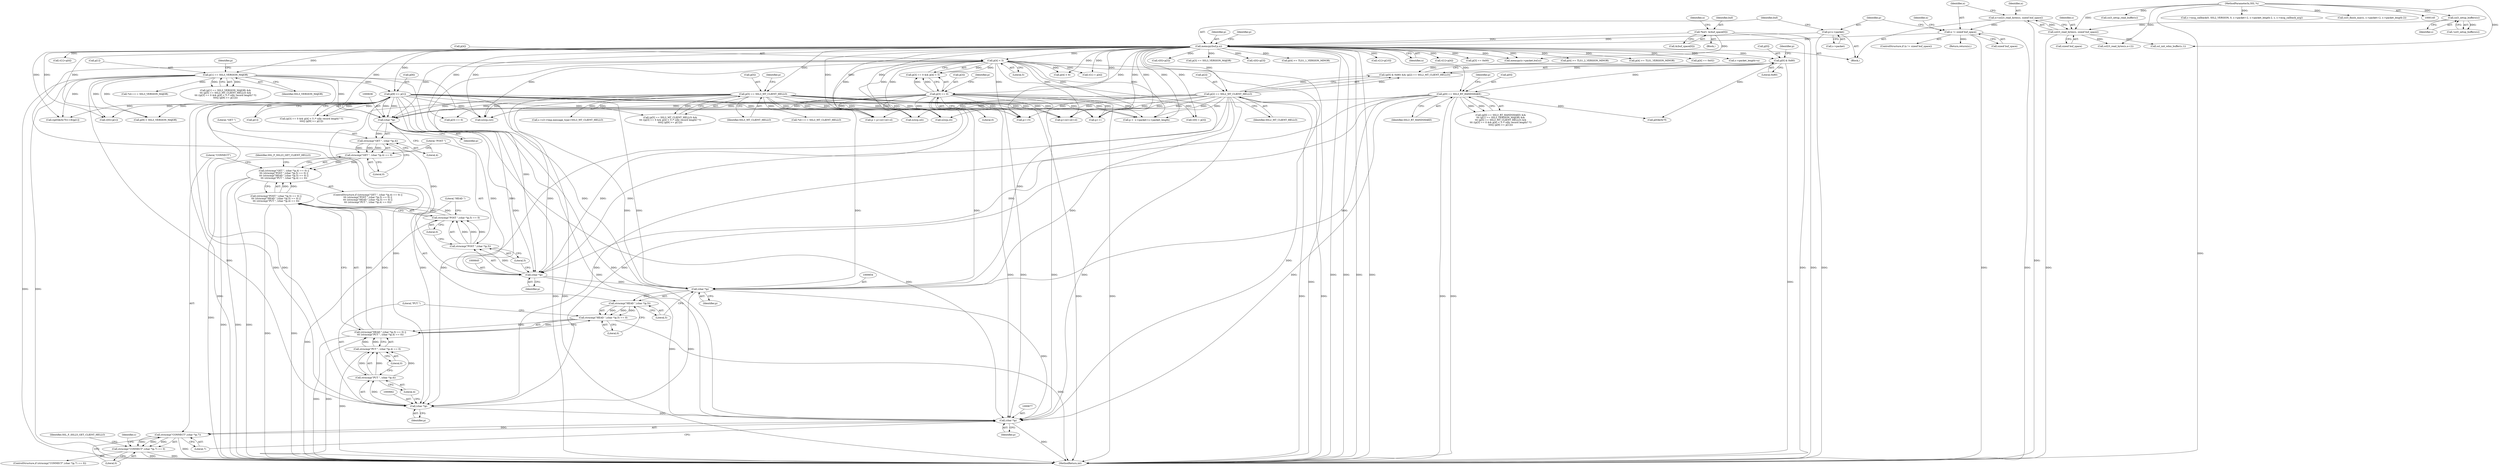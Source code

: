 digraph "0_openssl_26a59d9b46574e457870197dffa802871b4c8fc7_0@pointer" {
"1000635" [label="(Call,(char *)p)"];
"1000452" [label="(Call,p[4] < 5)"];
"1000213" [label="(Call,memcpy(buf,p,n))"];
"1000150" [label="(Call,*buf= &(buf_space[0]))"];
"1000208" [label="(Call,p=s->packet)"];
"1000202" [label="(Call,n != sizeof buf_space)"];
"1000195" [label="(Call,n=ssl23_read_bytes(s, sizeof buf_space))"];
"1000197" [label="(Call,ssl23_read_bytes(s, sizeof buf_space))"];
"1000192" [label="(Call,ssl3_setup_buffers(s))"];
"1000146" [label="(MethodParameterIn,SSL *s)"];
"1000434" [label="(Call,p[1] == SSL3_VERSION_MAJOR)"];
"1000457" [label="(Call,p[9] >= p[1])"];
"1000447" [label="(Call,p[3] == 0)"];
"1000428" [label="(Call,p[0] == SSL3_RT_HANDSHAKE)"];
"1000219" [label="(Call,p[0] & 0x80)"];
"1000224" [label="(Call,p[2] == SSL2_MT_CLIENT_HELLO)"];
"1000440" [label="(Call,p[5] == SSL3_MT_CLIENT_HELLO)"];
"1000633" [label="(Call,strncmp(\"GET \", (char *)p,4))"];
"1000632" [label="(Call,strncmp(\"GET \", (char *)p,4) == 0)"];
"1000631" [label="(Call,(strncmp(\"GET \", (char *)p,4) == 0) ||\n\t\t\t (strncmp(\"POST \",(char *)p,5) == 0) ||\n\t\t\t (strncmp(\"HEAD \",(char *)p,5) == 0) ||\n\t\t\t (strncmp(\"PUT \", (char *)p,4) == 0))"];
"1000644" [label="(Call,(char *)p)"];
"1000642" [label="(Call,strncmp(\"POST \",(char *)p,5))"];
"1000641" [label="(Call,strncmp(\"POST \",(char *)p,5) == 0)"];
"1000640" [label="(Call,(strncmp(\"POST \",(char *)p,5) == 0) ||\n\t\t\t (strncmp(\"HEAD \",(char *)p,5) == 0) ||\n\t\t\t (strncmp(\"PUT \", (char *)p,4) == 0))"];
"1000653" [label="(Call,(char *)p)"];
"1000651" [label="(Call,strncmp(\"HEAD \",(char *)p,5))"];
"1000650" [label="(Call,strncmp(\"HEAD \",(char *)p,5) == 0)"];
"1000649" [label="(Call,(strncmp(\"HEAD \",(char *)p,5) == 0) ||\n\t\t\t (strncmp(\"PUT \", (char *)p,4) == 0))"];
"1000661" [label="(Call,(char *)p)"];
"1000659" [label="(Call,strncmp(\"PUT \", (char *)p,4))"];
"1000658" [label="(Call,strncmp(\"PUT \", (char *)p,4) == 0)"];
"1000676" [label="(Call,(char *)p)"];
"1000674" [label="(Call,strncmp(\"CONNECT\",(char *)p,7))"];
"1000673" [label="(Call,strncmp(\"CONNECT\",(char *)p,7) == 0)"];
"1000643" [label="(Literal,\"POST \")"];
"1000243" [label="(Call,v[0]=p[3])"];
"1000868" [label="(Call,*(d++) = SSL3_VERSION_MAJOR)"];
"1000269" [label="(Call,p[3] == SSL3_VERSION_MAJOR)"];
"1000679" [label="(Literal,7)"];
"1000769" [label="(Call,ssl23_read_bytes(s,n+2))"];
"1000435" [label="(Call,p[1])"];
"1000660" [label="(Literal,\"PUT \")"];
"1000452" [label="(Call,p[4] < 5)"];
"1000152" [label="(Call,&(buf_space[0]))"];
"1000432" [label="(Identifier,SSL3_RT_HANDSHAKE)"];
"1000659" [label="(Call,strncmp(\"PUT \", (char *)p,4))"];
"1000147" [label="(Block,)"];
"1001252" [label="(MethodReturn,int)"];
"1000207" [label="(Identifier,n)"];
"1000442" [label="(Identifier,p)"];
"1000225" [label="(Call,p[2])"];
"1000672" [label="(ControlStructure,if (strncmp(\"CONNECT\",(char *)p,7) == 0))"];
"1000433" [label="(Call,(p[1] == SSL3_VERSION_MAJOR) &&\n\t\t\t (p[5] == SSL3_MT_CLIENT_HELLO) &&\n\t\t\t ((p[3] == 0 && p[4] < 5 /* silly record length? */)\n\t\t\t\t|| (p[9] >= p[1])))"];
"1000210" [label="(Call,s->packet)"];
"1000199" [label="(Call,sizeof buf_space)"];
"1000661" [label="(Call,(char *)p)"];
"1000825" [label="(Call,n2s(p,sil))"];
"1001000" [label="(Call,p++)"];
"1000641" [label="(Call,strncmp(\"POST \",(char *)p,5) == 0)"];
"1001116" [label="(Call,ssl3_setup_read_buffer(s))"];
"1000228" [label="(Identifier,SSL2_MT_CLIENT_HELLO)"];
"1001095" [label="(Call,ssl_init_wbio_buffer(s,1))"];
"1000146" [label="(MethodParameterIn,SSL *s)"];
"1000819" [label="(Call,p+=5)"];
"1000219" [label="(Call,p[0] & 0x80)"];
"1000275" [label="(Call,v[0]=p[3])"];
"1000445" [label="(Call,(p[3] == 0 && p[4] < 5 /* silly record length? */)\n\t\t\t\t|| (p[9] >= p[1]))"];
"1000465" [label="(Call,v[0]=p[1])"];
"1000323" [label="(Call,p[4] >= TLS1_1_VERSION_MINOR)"];
"1000195" [label="(Call,n=ssl23_read_bytes(s, sizeof buf_space))"];
"1000665" [label="(Literal,0)"];
"1000474" [label="(Call,p[3] == 0)"];
"1000180" [label="(Block,)"];
"1000446" [label="(Call,p[3] == 0 && p[4] < 5)"];
"1000501" [label="(Call,v[1]=p[10])"];
"1000676" [label="(Call,(char *)p)"];
"1000635" [label="(Call,(char *)p)"];
"1000451" [label="(Literal,0)"];
"1000642" [label="(Call,strncmp(\"POST \",(char *)p,5))"];
"1000649" [label="(Call,(strncmp(\"HEAD \",(char *)p,5) == 0) ||\n\t\t\t (strncmp(\"PUT \", (char *)p,4) == 0))"];
"1000434" [label="(Call,p[1] == SSL3_VERSION_MAJOR)"];
"1000638" [label="(Literal,4)"];
"1000479" [label="(Call,p[4] < 6)"];
"1000203" [label="(Identifier,n)"];
"1000822" [label="(Call,n2s(p,csl))"];
"1000226" [label="(Identifier,p)"];
"1000634" [label="(Literal,\"GET \")"];
"1000429" [label="(Call,p[0])"];
"1000440" [label="(Call,p[5] == SSL3_MT_CLIENT_HELLO)"];
"1000633" [label="(Call,strncmp(\"GET \", (char *)p,4))"];
"1000650" [label="(Call,strncmp(\"HEAD \",(char *)p,5) == 0)"];
"1000202" [label="(Call,n != sizeof buf_space)"];
"1000644" [label="(Call,(char *)p)"];
"1000490" [label="(Call,p[9] > SSL3_VERSION_MAJOR)"];
"1000438" [label="(Identifier,SSL3_VERSION_MAJOR)"];
"1000216" [label="(Identifier,n)"];
"1000727" [label="(Call,v[1] = p[4])"];
"1000250" [label="(Call,v[1]=p[4])"];
"1000678" [label="(Identifier,p)"];
"1000191" [label="(Call,!ssl3_setup_buffers(s))"];
"1000441" [label="(Call,p[5])"];
"1000689" [label="(Identifier,s)"];
"1001029" [label="(Call,s->s3->tmp.message_type=SSL3_MT_CLIENT_HELLO)"];
"1000630" [label="(ControlStructure,if ((strncmp(\"GET \", (char *)p,4) == 0) ||\n\t\t\t (strncmp(\"POST \",(char *)p,5) == 0) ||\n\t\t\t (strncmp(\"HEAD \",(char *)p,5) == 0) ||\n\t\t\t (strncmp(\"PUT \", (char *)p,4) == 0)))"];
"1000828" [label="(Call,n2s(p,cl))"];
"1000232" [label="(Call,p[3] == 0x00)"];
"1000736" [label="(Call,((p[0]&0x7f)<<8)|p[1])"];
"1000683" [label="(Identifier,SSL_F_SSL23_GET_CLIENT_HELLO)"];
"1000658" [label="(Call,strncmp(\"PUT \", (char *)p,4) == 0)"];
"1000192" [label="(Call,ssl3_setup_buffers(s))"];
"1000457" [label="(Call,p[9] >= p[1])"];
"1000647" [label="(Literal,5)"];
"1000458" [label="(Call,p[9])"];
"1000444" [label="(Identifier,SSL3_MT_CLIENT_HELLO)"];
"1000632" [label="(Call,strncmp(\"GET \", (char *)p,4) == 0)"];
"1000456" [label="(Literal,5)"];
"1000213" [label="(Call,memcpy(buf,p,n))"];
"1000680" [label="(Literal,0)"];
"1000198" [label="(Identifier,s)"];
"1000208" [label="(Call,p=s->packet)"];
"1000657" [label="(Literal,0)"];
"1000193" [label="(Identifier,s)"];
"1001133" [label="(Call,memcpy(s->packet,buf,n))"];
"1000664" [label="(Literal,4)"];
"1000215" [label="(Identifier,p)"];
"1000656" [label="(Literal,5)"];
"1000975" [label="(Call,p = p+csl+sil+cl)"];
"1000651" [label="(Call,strncmp(\"HEAD \",(char *)p,5))"];
"1000652" [label="(Literal,\"HEAD \")"];
"1000668" [label="(Identifier,SSL_F_SSL23_GET_CLIENT_HELLO)"];
"1000453" [label="(Call,p[4])"];
"1000454" [label="(Identifier,p)"];
"1000640" [label="(Call,(strncmp(\"POST \",(char *)p,5) == 0) ||\n\t\t\t (strncmp(\"HEAD \",(char *)p,5) == 0) ||\n\t\t\t (strncmp(\"PUT \", (char *)p,4) == 0))"];
"1000631" [label="(Call,(strncmp(\"GET \", (char *)p,4) == 0) ||\n\t\t\t (strncmp(\"POST \",(char *)p,5) == 0) ||\n\t\t\t (strncmp(\"HEAD \",(char *)p,5) == 0) ||\n\t\t\t (strncmp(\"PUT \", (char *)p,4) == 0))"];
"1000204" [label="(Call,sizeof buf_space)"];
"1000220" [label="(Call,p[0])"];
"1000201" [label="(ControlStructure,if (n != sizeof buf_space))"];
"1000639" [label="(Literal,0)"];
"1000298" [label="(Call,p[4] >= TLS1_2_VERSION_MINOR)"];
"1000857" [label="(Call,*(d++) = SSL3_MT_CLIENT_HELLO)"];
"1000290" [label="(Call,p[4] >= TLS1_VERSION_MINOR)"];
"1000674" [label="(Call,strncmp(\"CONNECT\",(char *)p,7))"];
"1000653" [label="(Call,(char *)p)"];
"1000637" [label="(Identifier,p)"];
"1000197" [label="(Call,ssl23_read_bytes(s, sizeof buf_space))"];
"1000655" [label="(Identifier,p)"];
"1000428" [label="(Call,p[0] == SSL3_RT_HANDSHAKE)"];
"1000648" [label="(Literal,0)"];
"1000223" [label="(Literal,0x80)"];
"1000237" [label="(Call,p[4] == 0x02)"];
"1000436" [label="(Identifier,p)"];
"1000985" [label="(Call,p <  s->packet+s->packet_length)"];
"1000214" [label="(Identifier,buf)"];
"1000166" [label="(Identifier,n)"];
"1000218" [label="(Call,(p[0] & 0x80) && (p[2] == SSL2_MT_CLIENT_HELLO))"];
"1001099" [label="(Call,s->packet_length=n)"];
"1000448" [label="(Call,p[3])"];
"1000206" [label="(Return,return(n);)"];
"1000224" [label="(Call,p[2] == SSL2_MT_CLIENT_HELLO)"];
"1000796" [label="(Call,s->msg_callback(0, SSL2_VERSION, 0, s->packet+2, s->packet_length-2, s, s->msg_callback_arg))"];
"1000221" [label="(Identifier,p)"];
"1000209" [label="(Identifier,p)"];
"1000780" [label="(Call,ssl3_finish_mac(s, s->packet+2, s->packet_length-2))"];
"1000447" [label="(Call,p[3] == 0)"];
"1000151" [label="(Identifier,buf)"];
"1000461" [label="(Call,p[1])"];
"1000427" [label="(Call,(p[0] == SSL3_RT_HANDSHAKE) &&\n\t\t\t (p[1] == SSL3_VERSION_MAJOR) &&\n\t\t\t (p[5] == SSL3_MT_CLIENT_HELLO) &&\n\t\t\t ((p[3] == 0 && p[4] < 5 /* silly record length? */)\n\t\t\t\t|| (p[9] >= p[1])))"];
"1000738" [label="(Call,p[0]&0x7f)"];
"1000663" [label="(Identifier,p)"];
"1000150" [label="(Call,*buf= &(buf_space[0]))"];
"1000673" [label="(Call,strncmp(\"CONNECT\",(char *)p,7) == 0)"];
"1000646" [label="(Identifier,p)"];
"1000977" [label="(Call,p+csl+sil+cl)"];
"1000449" [label="(Identifier,p)"];
"1000282" [label="(Call,v[1]=p[4])"];
"1000439" [label="(Call,(p[5] == SSL3_MT_CLIENT_HELLO) &&\n\t\t\t ((p[3] == 0 && p[4] < 5 /* silly record length? */)\n\t\t\t\t|| (p[9] >= p[1])))"];
"1000196" [label="(Identifier,n)"];
"1000675" [label="(Literal,\"CONNECT\")"];
"1000720" [label="(Call,v[0] = p[3])"];
"1000635" -> "1000633"  [label="AST: "];
"1000635" -> "1000637"  [label="CFG: "];
"1000636" -> "1000635"  [label="AST: "];
"1000637" -> "1000635"  [label="AST: "];
"1000638" -> "1000635"  [label="CFG: "];
"1000635" -> "1000633"  [label="DDG: "];
"1000452" -> "1000635"  [label="DDG: "];
"1000434" -> "1000635"  [label="DDG: "];
"1000457" -> "1000635"  [label="DDG: "];
"1000457" -> "1000635"  [label="DDG: "];
"1000447" -> "1000635"  [label="DDG: "];
"1000428" -> "1000635"  [label="DDG: "];
"1000224" -> "1000635"  [label="DDG: "];
"1000213" -> "1000635"  [label="DDG: "];
"1000440" -> "1000635"  [label="DDG: "];
"1000635" -> "1000644"  [label="DDG: "];
"1000635" -> "1000676"  [label="DDG: "];
"1000452" -> "1000446"  [label="AST: "];
"1000452" -> "1000456"  [label="CFG: "];
"1000453" -> "1000452"  [label="AST: "];
"1000456" -> "1000452"  [label="AST: "];
"1000446" -> "1000452"  [label="CFG: "];
"1000452" -> "1001252"  [label="DDG: "];
"1000452" -> "1000446"  [label="DDG: "];
"1000452" -> "1000446"  [label="DDG: "];
"1000213" -> "1000452"  [label="DDG: "];
"1000452" -> "1000479"  [label="DDG: "];
"1000452" -> "1000644"  [label="DDG: "];
"1000452" -> "1000653"  [label="DDG: "];
"1000452" -> "1000661"  [label="DDG: "];
"1000452" -> "1000676"  [label="DDG: "];
"1000452" -> "1000727"  [label="DDG: "];
"1000452" -> "1000819"  [label="DDG: "];
"1000452" -> "1000822"  [label="DDG: "];
"1000452" -> "1000825"  [label="DDG: "];
"1000452" -> "1000828"  [label="DDG: "];
"1000452" -> "1000975"  [label="DDG: "];
"1000452" -> "1000977"  [label="DDG: "];
"1000452" -> "1000985"  [label="DDG: "];
"1000452" -> "1001000"  [label="DDG: "];
"1000213" -> "1000180"  [label="AST: "];
"1000213" -> "1000216"  [label="CFG: "];
"1000214" -> "1000213"  [label="AST: "];
"1000215" -> "1000213"  [label="AST: "];
"1000216" -> "1000213"  [label="AST: "];
"1000221" -> "1000213"  [label="CFG: "];
"1000213" -> "1001252"  [label="DDG: "];
"1000213" -> "1001252"  [label="DDG: "];
"1000213" -> "1001252"  [label="DDG: "];
"1000213" -> "1001252"  [label="DDG: "];
"1000150" -> "1000213"  [label="DDG: "];
"1000208" -> "1000213"  [label="DDG: "];
"1000202" -> "1000213"  [label="DDG: "];
"1000213" -> "1000219"  [label="DDG: "];
"1000213" -> "1000224"  [label="DDG: "];
"1000213" -> "1000232"  [label="DDG: "];
"1000213" -> "1000237"  [label="DDG: "];
"1000213" -> "1000243"  [label="DDG: "];
"1000213" -> "1000250"  [label="DDG: "];
"1000213" -> "1000269"  [label="DDG: "];
"1000213" -> "1000275"  [label="DDG: "];
"1000213" -> "1000282"  [label="DDG: "];
"1000213" -> "1000290"  [label="DDG: "];
"1000213" -> "1000298"  [label="DDG: "];
"1000213" -> "1000323"  [label="DDG: "];
"1000213" -> "1000428"  [label="DDG: "];
"1000213" -> "1000434"  [label="DDG: "];
"1000213" -> "1000440"  [label="DDG: "];
"1000213" -> "1000447"  [label="DDG: "];
"1000213" -> "1000457"  [label="DDG: "];
"1000213" -> "1000465"  [label="DDG: "];
"1000213" -> "1000474"  [label="DDG: "];
"1000213" -> "1000479"  [label="DDG: "];
"1000213" -> "1000490"  [label="DDG: "];
"1000213" -> "1000501"  [label="DDG: "];
"1000213" -> "1000720"  [label="DDG: "];
"1000213" -> "1000727"  [label="DDG: "];
"1000213" -> "1000736"  [label="DDG: "];
"1000213" -> "1000819"  [label="DDG: "];
"1000213" -> "1000822"  [label="DDG: "];
"1000213" -> "1000825"  [label="DDG: "];
"1000213" -> "1000828"  [label="DDG: "];
"1000213" -> "1000975"  [label="DDG: "];
"1000213" -> "1000977"  [label="DDG: "];
"1000213" -> "1000985"  [label="DDG: "];
"1000213" -> "1001000"  [label="DDG: "];
"1000213" -> "1001099"  [label="DDG: "];
"1000213" -> "1001133"  [label="DDG: "];
"1000213" -> "1001133"  [label="DDG: "];
"1000150" -> "1000147"  [label="AST: "];
"1000150" -> "1000152"  [label="CFG: "];
"1000151" -> "1000150"  [label="AST: "];
"1000152" -> "1000150"  [label="AST: "];
"1000166" -> "1000150"  [label="CFG: "];
"1000150" -> "1001252"  [label="DDG: "];
"1000150" -> "1001252"  [label="DDG: "];
"1000150" -> "1001133"  [label="DDG: "];
"1000208" -> "1000180"  [label="AST: "];
"1000208" -> "1000210"  [label="CFG: "];
"1000209" -> "1000208"  [label="AST: "];
"1000210" -> "1000208"  [label="AST: "];
"1000214" -> "1000208"  [label="CFG: "];
"1000208" -> "1001252"  [label="DDG: "];
"1000202" -> "1000201"  [label="AST: "];
"1000202" -> "1000204"  [label="CFG: "];
"1000203" -> "1000202"  [label="AST: "];
"1000204" -> "1000202"  [label="AST: "];
"1000207" -> "1000202"  [label="CFG: "];
"1000209" -> "1000202"  [label="CFG: "];
"1000202" -> "1001252"  [label="DDG: "];
"1000202" -> "1001252"  [label="DDG: "];
"1000195" -> "1000202"  [label="DDG: "];
"1000202" -> "1000206"  [label="DDG: "];
"1000195" -> "1000180"  [label="AST: "];
"1000195" -> "1000197"  [label="CFG: "];
"1000196" -> "1000195"  [label="AST: "];
"1000197" -> "1000195"  [label="AST: "];
"1000203" -> "1000195"  [label="CFG: "];
"1000195" -> "1001252"  [label="DDG: "];
"1000197" -> "1000195"  [label="DDG: "];
"1000197" -> "1000199"  [label="CFG: "];
"1000198" -> "1000197"  [label="AST: "];
"1000199" -> "1000197"  [label="AST: "];
"1000197" -> "1001252"  [label="DDG: "];
"1000192" -> "1000197"  [label="DDG: "];
"1000146" -> "1000197"  [label="DDG: "];
"1000197" -> "1000769"  [label="DDG: "];
"1000197" -> "1001095"  [label="DDG: "];
"1000192" -> "1000191"  [label="AST: "];
"1000192" -> "1000193"  [label="CFG: "];
"1000193" -> "1000192"  [label="AST: "];
"1000191" -> "1000192"  [label="CFG: "];
"1000192" -> "1000191"  [label="DDG: "];
"1000146" -> "1000192"  [label="DDG: "];
"1000146" -> "1000145"  [label="AST: "];
"1000146" -> "1001252"  [label="DDG: "];
"1000146" -> "1000769"  [label="DDG: "];
"1000146" -> "1000780"  [label="DDG: "];
"1000146" -> "1000796"  [label="DDG: "];
"1000146" -> "1001095"  [label="DDG: "];
"1000146" -> "1001116"  [label="DDG: "];
"1000434" -> "1000433"  [label="AST: "];
"1000434" -> "1000438"  [label="CFG: "];
"1000435" -> "1000434"  [label="AST: "];
"1000438" -> "1000434"  [label="AST: "];
"1000442" -> "1000434"  [label="CFG: "];
"1000433" -> "1000434"  [label="CFG: "];
"1000434" -> "1001252"  [label="DDG: "];
"1000434" -> "1001252"  [label="DDG: "];
"1000434" -> "1000433"  [label="DDG: "];
"1000434" -> "1000433"  [label="DDG: "];
"1000434" -> "1000457"  [label="DDG: "];
"1000434" -> "1000465"  [label="DDG: "];
"1000434" -> "1000490"  [label="DDG: "];
"1000434" -> "1000644"  [label="DDG: "];
"1000434" -> "1000653"  [label="DDG: "];
"1000434" -> "1000661"  [label="DDG: "];
"1000434" -> "1000676"  [label="DDG: "];
"1000434" -> "1000736"  [label="DDG: "];
"1000434" -> "1000868"  [label="DDG: "];
"1000457" -> "1000445"  [label="AST: "];
"1000457" -> "1000461"  [label="CFG: "];
"1000458" -> "1000457"  [label="AST: "];
"1000461" -> "1000457"  [label="AST: "];
"1000445" -> "1000457"  [label="CFG: "];
"1000457" -> "1001252"  [label="DDG: "];
"1000457" -> "1001252"  [label="DDG: "];
"1000457" -> "1000445"  [label="DDG: "];
"1000457" -> "1000445"  [label="DDG: "];
"1000457" -> "1000465"  [label="DDG: "];
"1000457" -> "1000490"  [label="DDG: "];
"1000457" -> "1000644"  [label="DDG: "];
"1000457" -> "1000644"  [label="DDG: "];
"1000457" -> "1000653"  [label="DDG: "];
"1000457" -> "1000653"  [label="DDG: "];
"1000457" -> "1000661"  [label="DDG: "];
"1000457" -> "1000661"  [label="DDG: "];
"1000457" -> "1000676"  [label="DDG: "];
"1000457" -> "1000676"  [label="DDG: "];
"1000457" -> "1000736"  [label="DDG: "];
"1000457" -> "1000819"  [label="DDG: "];
"1000457" -> "1000822"  [label="DDG: "];
"1000457" -> "1000825"  [label="DDG: "];
"1000457" -> "1000828"  [label="DDG: "];
"1000457" -> "1000975"  [label="DDG: "];
"1000457" -> "1000977"  [label="DDG: "];
"1000457" -> "1000985"  [label="DDG: "];
"1000457" -> "1001000"  [label="DDG: "];
"1000447" -> "1000446"  [label="AST: "];
"1000447" -> "1000451"  [label="CFG: "];
"1000448" -> "1000447"  [label="AST: "];
"1000451" -> "1000447"  [label="AST: "];
"1000454" -> "1000447"  [label="CFG: "];
"1000446" -> "1000447"  [label="CFG: "];
"1000447" -> "1001252"  [label="DDG: "];
"1000447" -> "1000446"  [label="DDG: "];
"1000447" -> "1000446"  [label="DDG: "];
"1000447" -> "1000474"  [label="DDG: "];
"1000447" -> "1000644"  [label="DDG: "];
"1000447" -> "1000653"  [label="DDG: "];
"1000447" -> "1000661"  [label="DDG: "];
"1000447" -> "1000676"  [label="DDG: "];
"1000447" -> "1000720"  [label="DDG: "];
"1000447" -> "1000819"  [label="DDG: "];
"1000447" -> "1000822"  [label="DDG: "];
"1000447" -> "1000825"  [label="DDG: "];
"1000447" -> "1000828"  [label="DDG: "];
"1000447" -> "1000975"  [label="DDG: "];
"1000447" -> "1000977"  [label="DDG: "];
"1000447" -> "1000985"  [label="DDG: "];
"1000447" -> "1001000"  [label="DDG: "];
"1000428" -> "1000427"  [label="AST: "];
"1000428" -> "1000432"  [label="CFG: "];
"1000429" -> "1000428"  [label="AST: "];
"1000432" -> "1000428"  [label="AST: "];
"1000436" -> "1000428"  [label="CFG: "];
"1000427" -> "1000428"  [label="CFG: "];
"1000428" -> "1001252"  [label="DDG: "];
"1000428" -> "1001252"  [label="DDG: "];
"1000428" -> "1000427"  [label="DDG: "];
"1000428" -> "1000427"  [label="DDG: "];
"1000219" -> "1000428"  [label="DDG: "];
"1000428" -> "1000644"  [label="DDG: "];
"1000428" -> "1000653"  [label="DDG: "];
"1000428" -> "1000661"  [label="DDG: "];
"1000428" -> "1000676"  [label="DDG: "];
"1000428" -> "1000738"  [label="DDG: "];
"1000219" -> "1000218"  [label="AST: "];
"1000219" -> "1000223"  [label="CFG: "];
"1000220" -> "1000219"  [label="AST: "];
"1000223" -> "1000219"  [label="AST: "];
"1000226" -> "1000219"  [label="CFG: "];
"1000218" -> "1000219"  [label="CFG: "];
"1000219" -> "1001252"  [label="DDG: "];
"1000219" -> "1000218"  [label="DDG: "];
"1000219" -> "1000218"  [label="DDG: "];
"1000219" -> "1000738"  [label="DDG: "];
"1000224" -> "1000218"  [label="AST: "];
"1000224" -> "1000228"  [label="CFG: "];
"1000225" -> "1000224"  [label="AST: "];
"1000228" -> "1000224"  [label="AST: "];
"1000218" -> "1000224"  [label="CFG: "];
"1000224" -> "1001252"  [label="DDG: "];
"1000224" -> "1001252"  [label="DDG: "];
"1000224" -> "1000218"  [label="DDG: "];
"1000224" -> "1000218"  [label="DDG: "];
"1000224" -> "1000644"  [label="DDG: "];
"1000224" -> "1000653"  [label="DDG: "];
"1000224" -> "1000661"  [label="DDG: "];
"1000224" -> "1000676"  [label="DDG: "];
"1000224" -> "1000819"  [label="DDG: "];
"1000224" -> "1000822"  [label="DDG: "];
"1000224" -> "1000825"  [label="DDG: "];
"1000224" -> "1000828"  [label="DDG: "];
"1000224" -> "1000975"  [label="DDG: "];
"1000224" -> "1000977"  [label="DDG: "];
"1000224" -> "1000985"  [label="DDG: "];
"1000224" -> "1001000"  [label="DDG: "];
"1000440" -> "1000439"  [label="AST: "];
"1000440" -> "1000444"  [label="CFG: "];
"1000441" -> "1000440"  [label="AST: "];
"1000444" -> "1000440"  [label="AST: "];
"1000449" -> "1000440"  [label="CFG: "];
"1000439" -> "1000440"  [label="CFG: "];
"1000440" -> "1001252"  [label="DDG: "];
"1000440" -> "1001252"  [label="DDG: "];
"1000440" -> "1000439"  [label="DDG: "];
"1000440" -> "1000439"  [label="DDG: "];
"1000440" -> "1000644"  [label="DDG: "];
"1000440" -> "1000653"  [label="DDG: "];
"1000440" -> "1000661"  [label="DDG: "];
"1000440" -> "1000676"  [label="DDG: "];
"1000440" -> "1000819"  [label="DDG: "];
"1000440" -> "1000822"  [label="DDG: "];
"1000440" -> "1000825"  [label="DDG: "];
"1000440" -> "1000828"  [label="DDG: "];
"1000440" -> "1000857"  [label="DDG: "];
"1000440" -> "1000975"  [label="DDG: "];
"1000440" -> "1000977"  [label="DDG: "];
"1000440" -> "1000985"  [label="DDG: "];
"1000440" -> "1001000"  [label="DDG: "];
"1000440" -> "1001029"  [label="DDG: "];
"1000633" -> "1000632"  [label="AST: "];
"1000633" -> "1000638"  [label="CFG: "];
"1000634" -> "1000633"  [label="AST: "];
"1000638" -> "1000633"  [label="AST: "];
"1000639" -> "1000633"  [label="CFG: "];
"1000633" -> "1000632"  [label="DDG: "];
"1000633" -> "1000632"  [label="DDG: "];
"1000633" -> "1000632"  [label="DDG: "];
"1000632" -> "1000631"  [label="AST: "];
"1000632" -> "1000639"  [label="CFG: "];
"1000639" -> "1000632"  [label="AST: "];
"1000643" -> "1000632"  [label="CFG: "];
"1000631" -> "1000632"  [label="CFG: "];
"1000632" -> "1001252"  [label="DDG: "];
"1000632" -> "1000631"  [label="DDG: "];
"1000632" -> "1000631"  [label="DDG: "];
"1000631" -> "1000630"  [label="AST: "];
"1000631" -> "1000640"  [label="CFG: "];
"1000640" -> "1000631"  [label="AST: "];
"1000668" -> "1000631"  [label="CFG: "];
"1000675" -> "1000631"  [label="CFG: "];
"1000631" -> "1001252"  [label="DDG: "];
"1000631" -> "1001252"  [label="DDG: "];
"1000631" -> "1001252"  [label="DDG: "];
"1000640" -> "1000631"  [label="DDG: "];
"1000640" -> "1000631"  [label="DDG: "];
"1000644" -> "1000642"  [label="AST: "];
"1000644" -> "1000646"  [label="CFG: "];
"1000645" -> "1000644"  [label="AST: "];
"1000646" -> "1000644"  [label="AST: "];
"1000647" -> "1000644"  [label="CFG: "];
"1000644" -> "1000642"  [label="DDG: "];
"1000644" -> "1000653"  [label="DDG: "];
"1000644" -> "1000676"  [label="DDG: "];
"1000642" -> "1000641"  [label="AST: "];
"1000642" -> "1000647"  [label="CFG: "];
"1000643" -> "1000642"  [label="AST: "];
"1000647" -> "1000642"  [label="AST: "];
"1000648" -> "1000642"  [label="CFG: "];
"1000642" -> "1000641"  [label="DDG: "];
"1000642" -> "1000641"  [label="DDG: "];
"1000642" -> "1000641"  [label="DDG: "];
"1000641" -> "1000640"  [label="AST: "];
"1000641" -> "1000648"  [label="CFG: "];
"1000648" -> "1000641"  [label="AST: "];
"1000652" -> "1000641"  [label="CFG: "];
"1000640" -> "1000641"  [label="CFG: "];
"1000641" -> "1001252"  [label="DDG: "];
"1000641" -> "1000640"  [label="DDG: "];
"1000641" -> "1000640"  [label="DDG: "];
"1000640" -> "1000649"  [label="CFG: "];
"1000649" -> "1000640"  [label="AST: "];
"1000640" -> "1001252"  [label="DDG: "];
"1000640" -> "1001252"  [label="DDG: "];
"1000649" -> "1000640"  [label="DDG: "];
"1000649" -> "1000640"  [label="DDG: "];
"1000653" -> "1000651"  [label="AST: "];
"1000653" -> "1000655"  [label="CFG: "];
"1000654" -> "1000653"  [label="AST: "];
"1000655" -> "1000653"  [label="AST: "];
"1000656" -> "1000653"  [label="CFG: "];
"1000653" -> "1000651"  [label="DDG: "];
"1000653" -> "1000661"  [label="DDG: "];
"1000653" -> "1000676"  [label="DDG: "];
"1000651" -> "1000650"  [label="AST: "];
"1000651" -> "1000656"  [label="CFG: "];
"1000652" -> "1000651"  [label="AST: "];
"1000656" -> "1000651"  [label="AST: "];
"1000657" -> "1000651"  [label="CFG: "];
"1000651" -> "1000650"  [label="DDG: "];
"1000651" -> "1000650"  [label="DDG: "];
"1000651" -> "1000650"  [label="DDG: "];
"1000650" -> "1000649"  [label="AST: "];
"1000650" -> "1000657"  [label="CFG: "];
"1000657" -> "1000650"  [label="AST: "];
"1000660" -> "1000650"  [label="CFG: "];
"1000649" -> "1000650"  [label="CFG: "];
"1000650" -> "1001252"  [label="DDG: "];
"1000650" -> "1000649"  [label="DDG: "];
"1000650" -> "1000649"  [label="DDG: "];
"1000649" -> "1000658"  [label="CFG: "];
"1000658" -> "1000649"  [label="AST: "];
"1000649" -> "1001252"  [label="DDG: "];
"1000649" -> "1001252"  [label="DDG: "];
"1000658" -> "1000649"  [label="DDG: "];
"1000658" -> "1000649"  [label="DDG: "];
"1000661" -> "1000659"  [label="AST: "];
"1000661" -> "1000663"  [label="CFG: "];
"1000662" -> "1000661"  [label="AST: "];
"1000663" -> "1000661"  [label="AST: "];
"1000664" -> "1000661"  [label="CFG: "];
"1000661" -> "1000659"  [label="DDG: "];
"1000661" -> "1000676"  [label="DDG: "];
"1000659" -> "1000658"  [label="AST: "];
"1000659" -> "1000664"  [label="CFG: "];
"1000660" -> "1000659"  [label="AST: "];
"1000664" -> "1000659"  [label="AST: "];
"1000665" -> "1000659"  [label="CFG: "];
"1000659" -> "1000658"  [label="DDG: "];
"1000659" -> "1000658"  [label="DDG: "];
"1000659" -> "1000658"  [label="DDG: "];
"1000658" -> "1000665"  [label="CFG: "];
"1000665" -> "1000658"  [label="AST: "];
"1000658" -> "1001252"  [label="DDG: "];
"1000676" -> "1000674"  [label="AST: "];
"1000676" -> "1000678"  [label="CFG: "];
"1000677" -> "1000676"  [label="AST: "];
"1000678" -> "1000676"  [label="AST: "];
"1000679" -> "1000676"  [label="CFG: "];
"1000676" -> "1001252"  [label="DDG: "];
"1000676" -> "1000674"  [label="DDG: "];
"1000674" -> "1000673"  [label="AST: "];
"1000674" -> "1000679"  [label="CFG: "];
"1000675" -> "1000674"  [label="AST: "];
"1000679" -> "1000674"  [label="AST: "];
"1000680" -> "1000674"  [label="CFG: "];
"1000674" -> "1001252"  [label="DDG: "];
"1000674" -> "1000673"  [label="DDG: "];
"1000674" -> "1000673"  [label="DDG: "];
"1000674" -> "1000673"  [label="DDG: "];
"1000673" -> "1000672"  [label="AST: "];
"1000673" -> "1000680"  [label="CFG: "];
"1000680" -> "1000673"  [label="AST: "];
"1000683" -> "1000673"  [label="CFG: "];
"1000689" -> "1000673"  [label="CFG: "];
"1000673" -> "1001252"  [label="DDG: "];
"1000673" -> "1001252"  [label="DDG: "];
}
